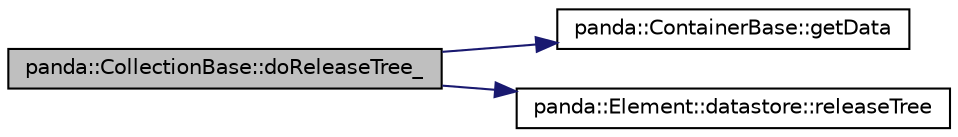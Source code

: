 digraph G
{
  edge [fontname="Helvetica",fontsize="10",labelfontname="Helvetica",labelfontsize="10"];
  node [fontname="Helvetica",fontsize="10",shape=record];
  rankdir=LR;
  Node1 [label="panda::CollectionBase::doReleaseTree_",height=0.2,width=0.4,color="black", fillcolor="grey75", style="filled" fontcolor="black"];
  Node1 -> Node2 [color="midnightblue",fontsize="10",style="solid"];
  Node2 [label="panda::ContainerBase::getData",height=0.2,width=0.4,color="black", fillcolor="white", style="filled",URL="$classpanda_1_1ContainerBase.html#adbb8e159edc835222dc6485291d3830d"];
  Node1 -> Node3 [color="midnightblue",fontsize="10",style="solid"];
  Node3 [label="panda::Element::datastore::releaseTree",height=0.2,width=0.4,color="black", fillcolor="white", style="filled",URL="$structpanda_1_1Element_1_1datastore.html#a7acb1440122c336e94738695ca5a11bd"];
}
